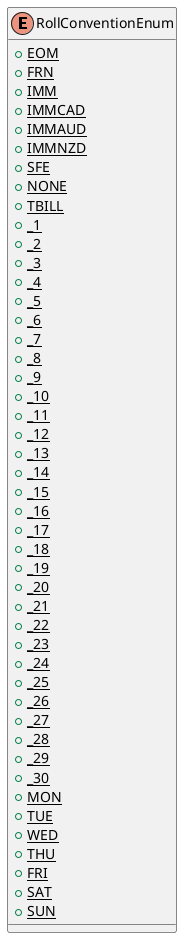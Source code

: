 @startuml

    enum RollConventionEnum [[RollConventionEnum.html]] {
        {static} +EOM
        {static} +FRN
        {static} +IMM
        {static} +IMMCAD
        {static} +IMMAUD
        {static} +IMMNZD
        {static} +SFE
        {static} +NONE
        {static} +TBILL
        {static} +_1
        {static} +_2
        {static} +_3
        {static} +_4
        {static} +_5
        {static} +_6
        {static} +_7
        {static} +_8
        {static} +_9
        {static} +_10
        {static} +_11
        {static} +_12
        {static} +_13
        {static} +_14
        {static} +_15
        {static} +_16
        {static} +_17
        {static} +_18
        {static} +_19
        {static} +_20
        {static} +_21
        {static} +_22
        {static} +_23
        {static} +_24
        {static} +_25
        {static} +_26
        {static} +_27
        {static} +_28
        {static} +_29
        {static} +_30
        {static} +MON
        {static} +TUE
        {static} +WED
        {static} +THU
        {static} +FRI
        {static} +SAT
        {static} +SUN
    }

@enduml
